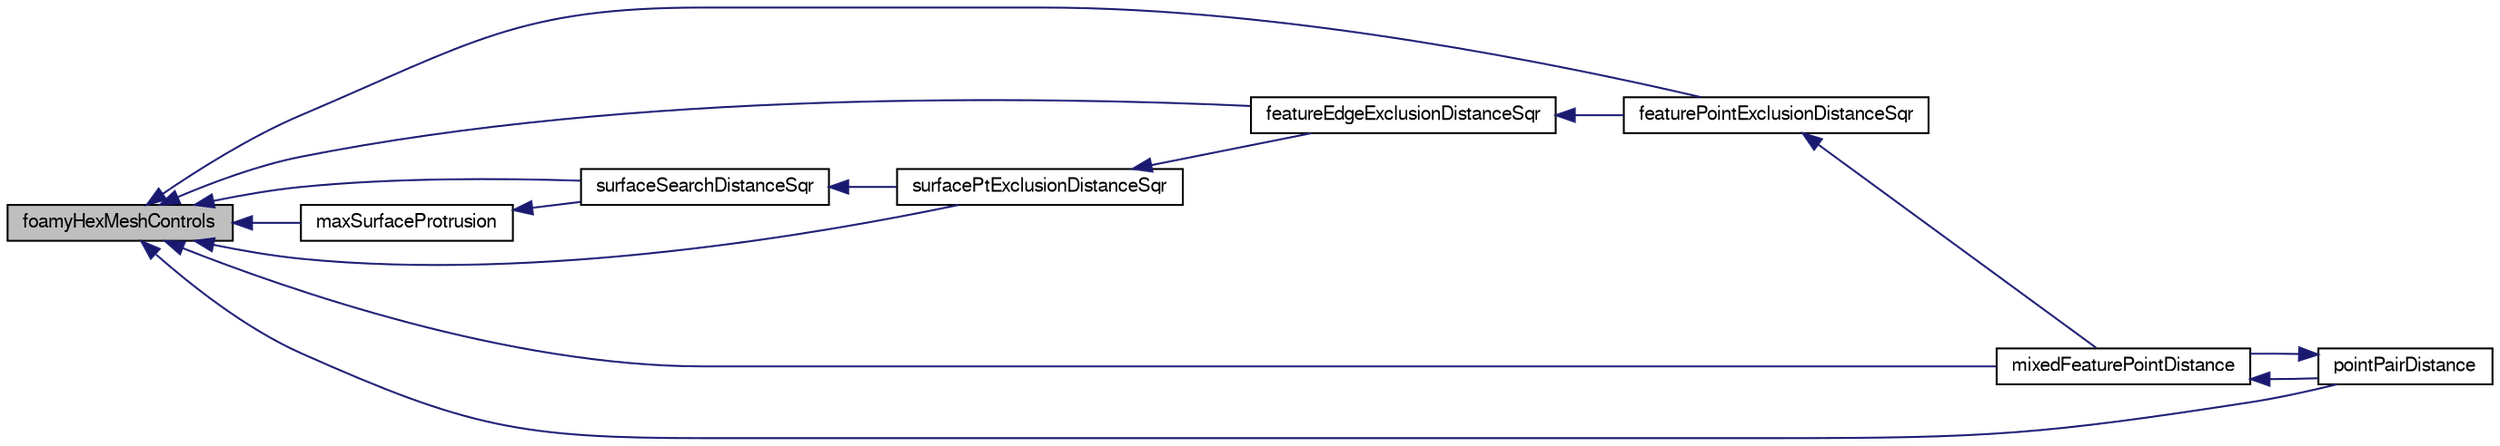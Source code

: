digraph "foamyHexMeshControls"
{
  bgcolor="transparent";
  edge [fontname="FreeSans",fontsize="10",labelfontname="FreeSans",labelfontsize="10"];
  node [fontname="FreeSans",fontsize="10",shape=record];
  rankdir="LR";
  Node72 [label="foamyHexMeshControls",height=0.2,width=0.4,color="black", fillcolor="grey75", style="filled", fontcolor="black"];
  Node72 -> Node73 [dir="back",color="midnightblue",fontsize="10",style="solid",fontname="FreeSans"];
  Node73 [label="featureEdgeExclusionDistanceSqr",height=0.2,width=0.4,color="black",URL="$a31450.html#afad4baa7890a87225e3958fa59f75c83",tooltip="Return the square of the local feature edge exclusion distance. "];
  Node73 -> Node74 [dir="back",color="midnightblue",fontsize="10",style="solid",fontname="FreeSans"];
  Node74 [label="featurePointExclusionDistanceSqr",height=0.2,width=0.4,color="black",URL="$a31450.html#a07272d2e33e0123efd000b884492f0f8",tooltip="Return the square of the local feature point exclusion distance. "];
  Node74 -> Node75 [dir="back",color="midnightblue",fontsize="10",style="solid",fontname="FreeSans"];
  Node75 [label="mixedFeaturePointDistance",height=0.2,width=0.4,color="black",URL="$a31450.html#a55b1c1b352f990c0d726c52ec68a1688",tooltip="Return the local mixed feature point placement distance. "];
  Node75 -> Node76 [dir="back",color="midnightblue",fontsize="10",style="solid",fontname="FreeSans"];
  Node76 [label="pointPairDistance",height=0.2,width=0.4,color="black",URL="$a31450.html#a74569a04cbb4c30850a62887dbe7d411",tooltip="Return the local point pair separation at the given location. "];
  Node76 -> Node75 [dir="back",color="midnightblue",fontsize="10",style="solid",fontname="FreeSans"];
  Node72 -> Node74 [dir="back",color="midnightblue",fontsize="10",style="solid",fontname="FreeSans"];
  Node72 -> Node77 [dir="back",color="midnightblue",fontsize="10",style="solid",fontname="FreeSans"];
  Node77 [label="maxSurfaceProtrusion",height=0.2,width=0.4,color="black",URL="$a31450.html#aeb79c600833807b6fc2a747deb00f02b",tooltip="Return the local maximum surface protrusion distance. "];
  Node77 -> Node78 [dir="back",color="midnightblue",fontsize="10",style="solid",fontname="FreeSans"];
  Node78 [label="surfaceSearchDistanceSqr",height=0.2,width=0.4,color="black",URL="$a31450.html#ad679fe0516eae05deadad56976371033",tooltip="Return the square of the local surface search distance. "];
  Node78 -> Node79 [dir="back",color="midnightblue",fontsize="10",style="solid",fontname="FreeSans"];
  Node79 [label="surfacePtExclusionDistanceSqr",height=0.2,width=0.4,color="black",URL="$a31450.html#ab5fb0aa2417d487b5313e9ec2d398a4e",tooltip="Return the square of the local surface point exclusion distance. "];
  Node79 -> Node73 [dir="back",color="midnightblue",fontsize="10",style="solid",fontname="FreeSans"];
  Node72 -> Node75 [dir="back",color="midnightblue",fontsize="10",style="solid",fontname="FreeSans"];
  Node72 -> Node76 [dir="back",color="midnightblue",fontsize="10",style="solid",fontname="FreeSans"];
  Node72 -> Node79 [dir="back",color="midnightblue",fontsize="10",style="solid",fontname="FreeSans"];
  Node72 -> Node78 [dir="back",color="midnightblue",fontsize="10",style="solid",fontname="FreeSans"];
}
